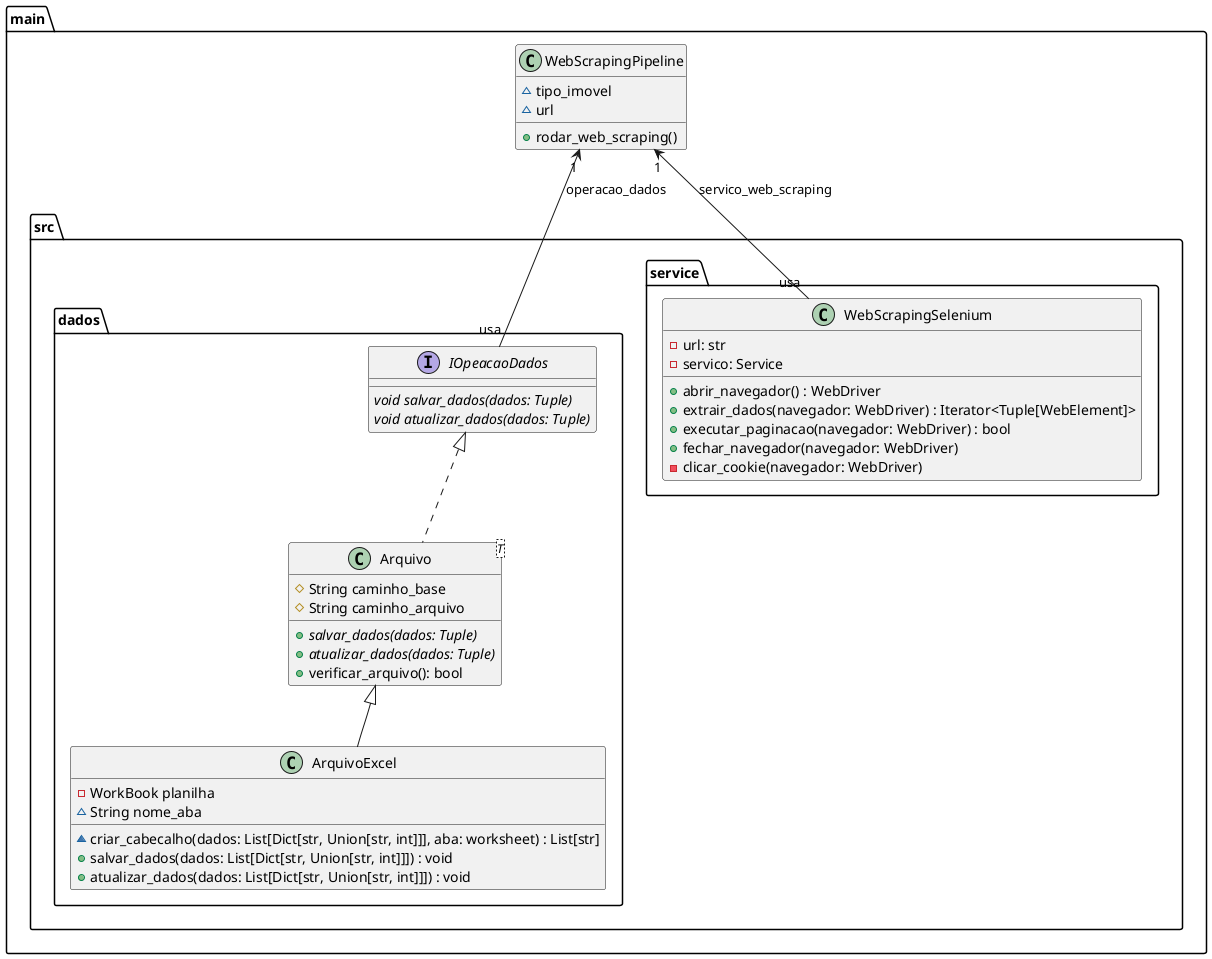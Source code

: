 @startuml

package main {
    
    package src {
       

        package dados {
            interface IOpeacaoDados {
                void {abstract} salvar_dados(dados: Tuple)
                void {abstract} atualizar_dados(dados: Tuple)
            }
            class Arquivo<T> {
                # String caminho_base
                # String caminho_arquivo
                {abstract} +salvar_dados(dados: Tuple)
                {abstract} +atualizar_dados(dados: Tuple)
                +verificar_arquivo(): bool
            }
            class ArquivoExcel {
                - WorkBook planilha
                ~ String nome_aba 
                ~ criar_cabecalho(dados: List[Dict[str, Union[str, int]]], aba: worksheet) : List[str]
                + salvar_dados(dados: List[Dict[str, Union[str, int]]]) : void
                + atualizar_dados(dados: List[Dict[str, Union[str, int]]]) : void
            }
            IOpeacaoDados <|.. Arquivo 
            Arquivo <|-- ArquivoExcel

        }

        package service {
            class WebScrapingSelenium {
                - url: str
                - servico: Service
                + abrir_navegador() : WebDriver
                + extrair_dados(navegador: WebDriver) : Iterator<Tuple[WebElement]>
                + executar_paginacao(navegador: WebDriver) : bool
                + fechar_navegador(navegador: WebDriver)
                - clicar_cookie(navegador: WebDriver)
            }

        
        }
        


    }
    class WebScrapingPipeline {
            ~ tipo_imovel
            ~ url
            + rodar_web_scraping()
        }
      
        WebScrapingPipeline "1" <-- "usa" "WebScrapingSelenium" : servico_web_scraping 
        WebScrapingPipeline "1" <-- "usa" "IOpeacaoDados" : operacao_dados
}

@enduml
